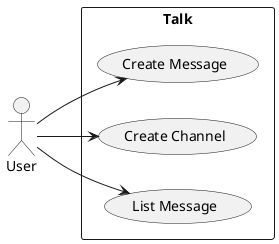 @startuml
left to right direction

actor "User" as user

rectangle Talk {
    usecase "Create Message" as UC1
    usecase "Create Channel" as UC2
    usecase "List Message" as UC3
}

user -->  UC1
user -->  UC2
user -->  UC3
@enduml